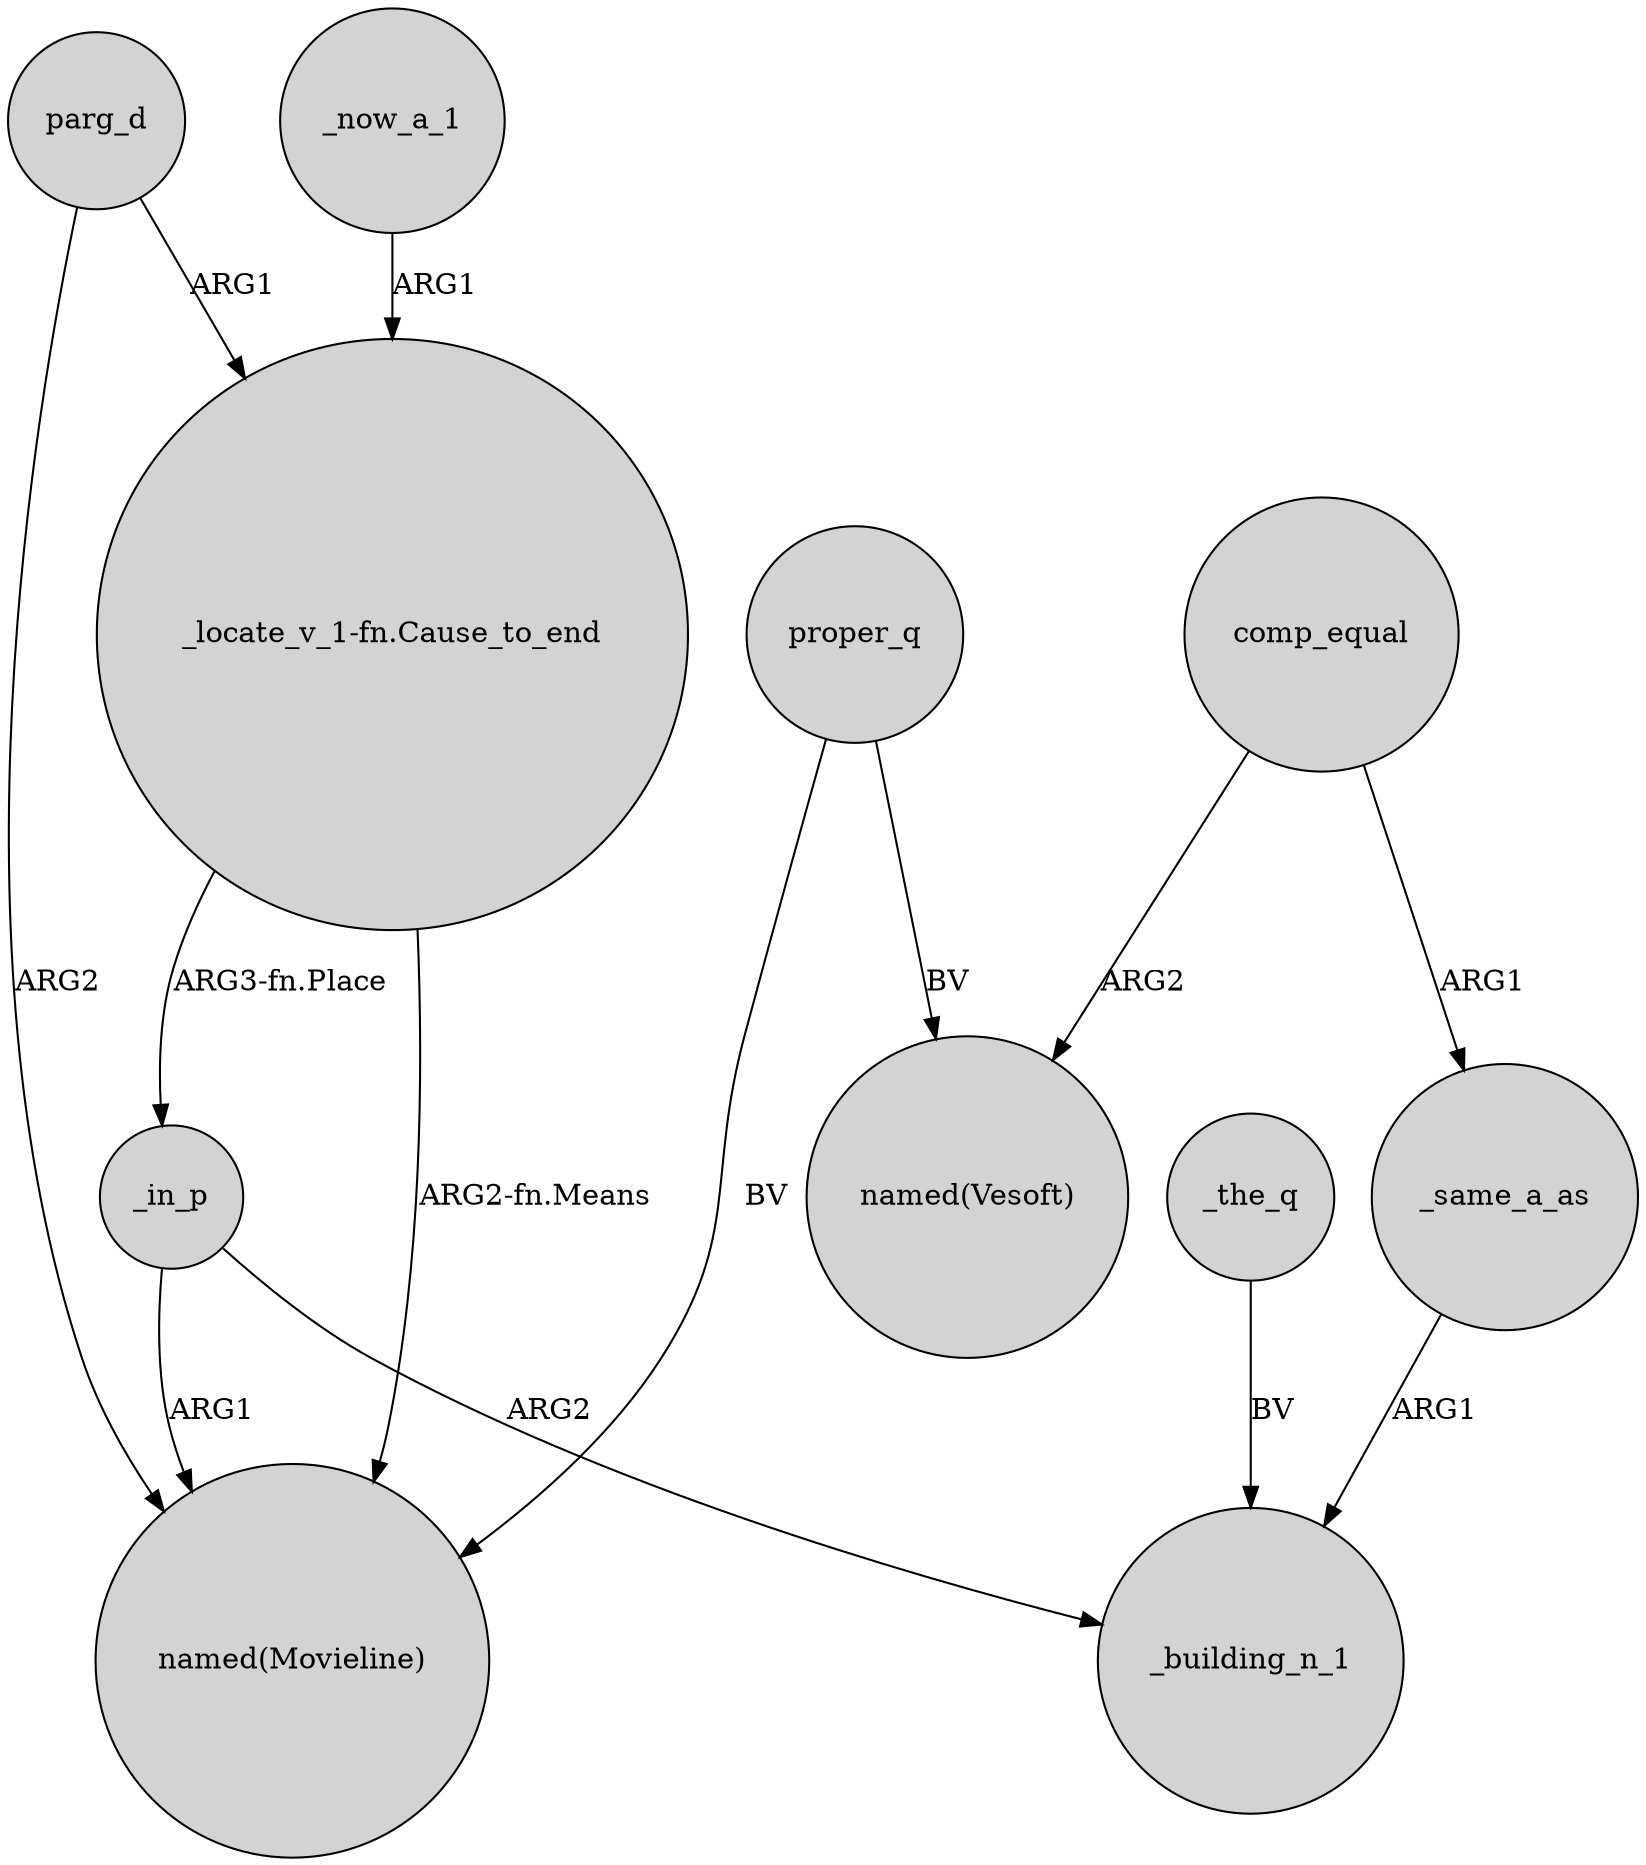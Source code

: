 digraph {
	node [shape=circle style=filled]
	proper_q -> "named(Movieline)" [label=BV]
	_the_q -> _building_n_1 [label=BV]
	_now_a_1 -> "_locate_v_1-fn.Cause_to_end" [label=ARG1]
	"_locate_v_1-fn.Cause_to_end" -> "named(Movieline)" [label="ARG2-fn.Means"]
	_in_p -> "named(Movieline)" [label=ARG1]
	comp_equal -> "named(Vesoft)" [label=ARG2]
	parg_d -> "_locate_v_1-fn.Cause_to_end" [label=ARG1]
	comp_equal -> _same_a_as [label=ARG1]
	_in_p -> _building_n_1 [label=ARG2]
	proper_q -> "named(Vesoft)" [label=BV]
	parg_d -> "named(Movieline)" [label=ARG2]
	"_locate_v_1-fn.Cause_to_end" -> _in_p [label="ARG3-fn.Place"]
	_same_a_as -> _building_n_1 [label=ARG1]
}
